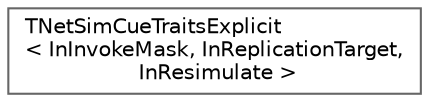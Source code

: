 digraph "Graphical Class Hierarchy"
{
 // INTERACTIVE_SVG=YES
 // LATEX_PDF_SIZE
  bgcolor="transparent";
  edge [fontname=Helvetica,fontsize=10,labelfontname=Helvetica,labelfontsize=10];
  node [fontname=Helvetica,fontsize=10,shape=box,height=0.2,width=0.4];
  rankdir="LR";
  Node0 [id="Node000000",label="TNetSimCueTraitsExplicit\l\< InInvokeMask, InReplicationTarget,\l InResimulate \>",height=0.2,width=0.4,color="grey40", fillcolor="white", style="filled",URL="$d0/dbd/structTNetSimCueTraitsExplicit.html",tooltip=" "];
}

